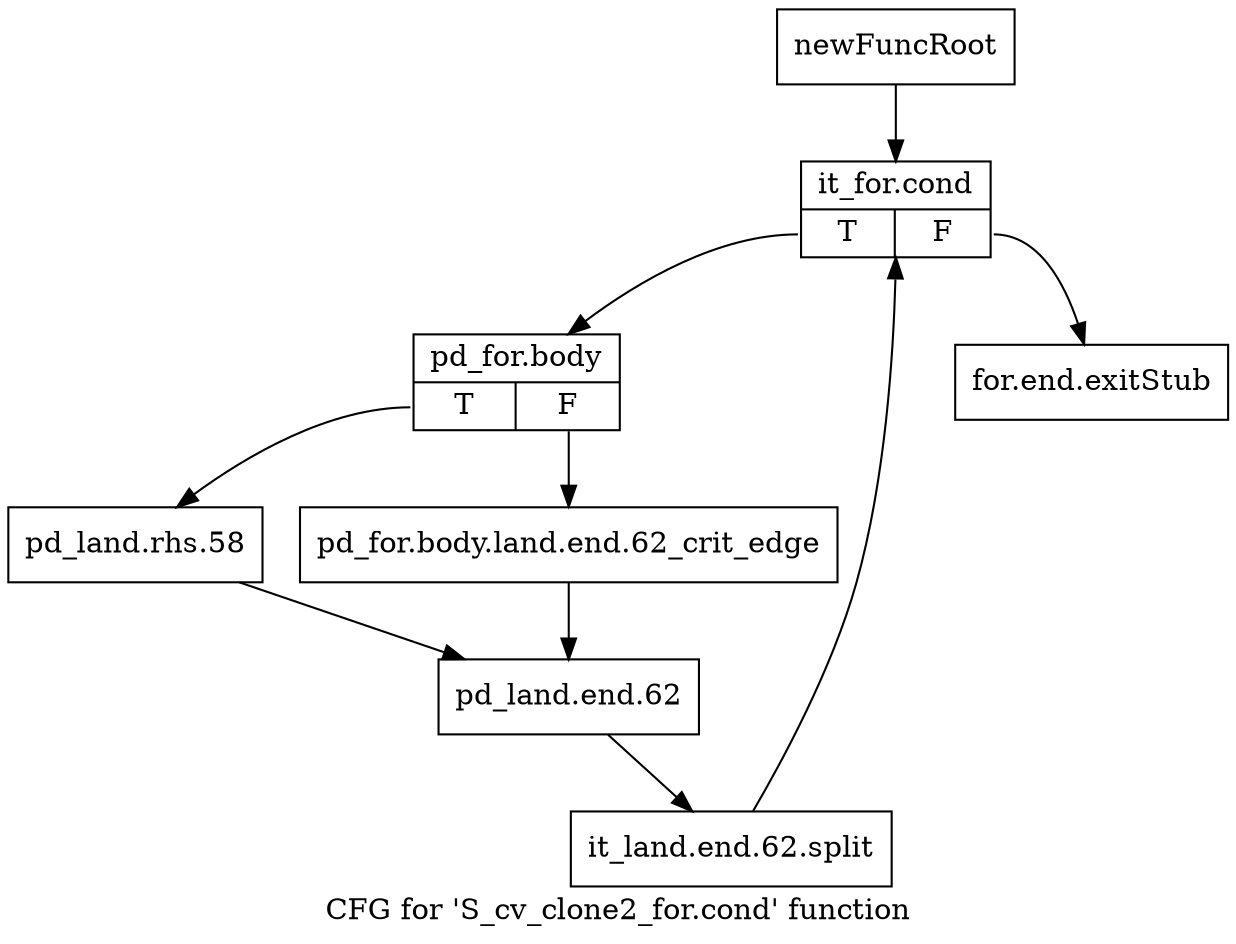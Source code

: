 digraph "CFG for 'S_cv_clone2_for.cond' function" {
	label="CFG for 'S_cv_clone2_for.cond' function";

	Node0x4d1b6c0 [shape=record,label="{newFuncRoot}"];
	Node0x4d1b6c0 -> Node0x4d21930;
	Node0x4d218e0 [shape=record,label="{for.end.exitStub}"];
	Node0x4d21930 [shape=record,label="{it_for.cond|{<s0>T|<s1>F}}"];
	Node0x4d21930:s0 -> Node0x4d21980;
	Node0x4d21930:s1 -> Node0x4d218e0;
	Node0x4d21980 [shape=record,label="{pd_for.body|{<s0>T|<s1>F}}"];
	Node0x4d21980:s0 -> Node0x4d21a20;
	Node0x4d21980:s1 -> Node0x4d219d0;
	Node0x4d219d0 [shape=record,label="{pd_for.body.land.end.62_crit_edge}"];
	Node0x4d219d0 -> Node0x4d21a70;
	Node0x4d21a20 [shape=record,label="{pd_land.rhs.58}"];
	Node0x4d21a20 -> Node0x4d21a70;
	Node0x4d21a70 [shape=record,label="{pd_land.end.62}"];
	Node0x4d21a70 -> Node0x6443170;
	Node0x6443170 [shape=record,label="{it_land.end.62.split}"];
	Node0x6443170 -> Node0x4d21930;
}
